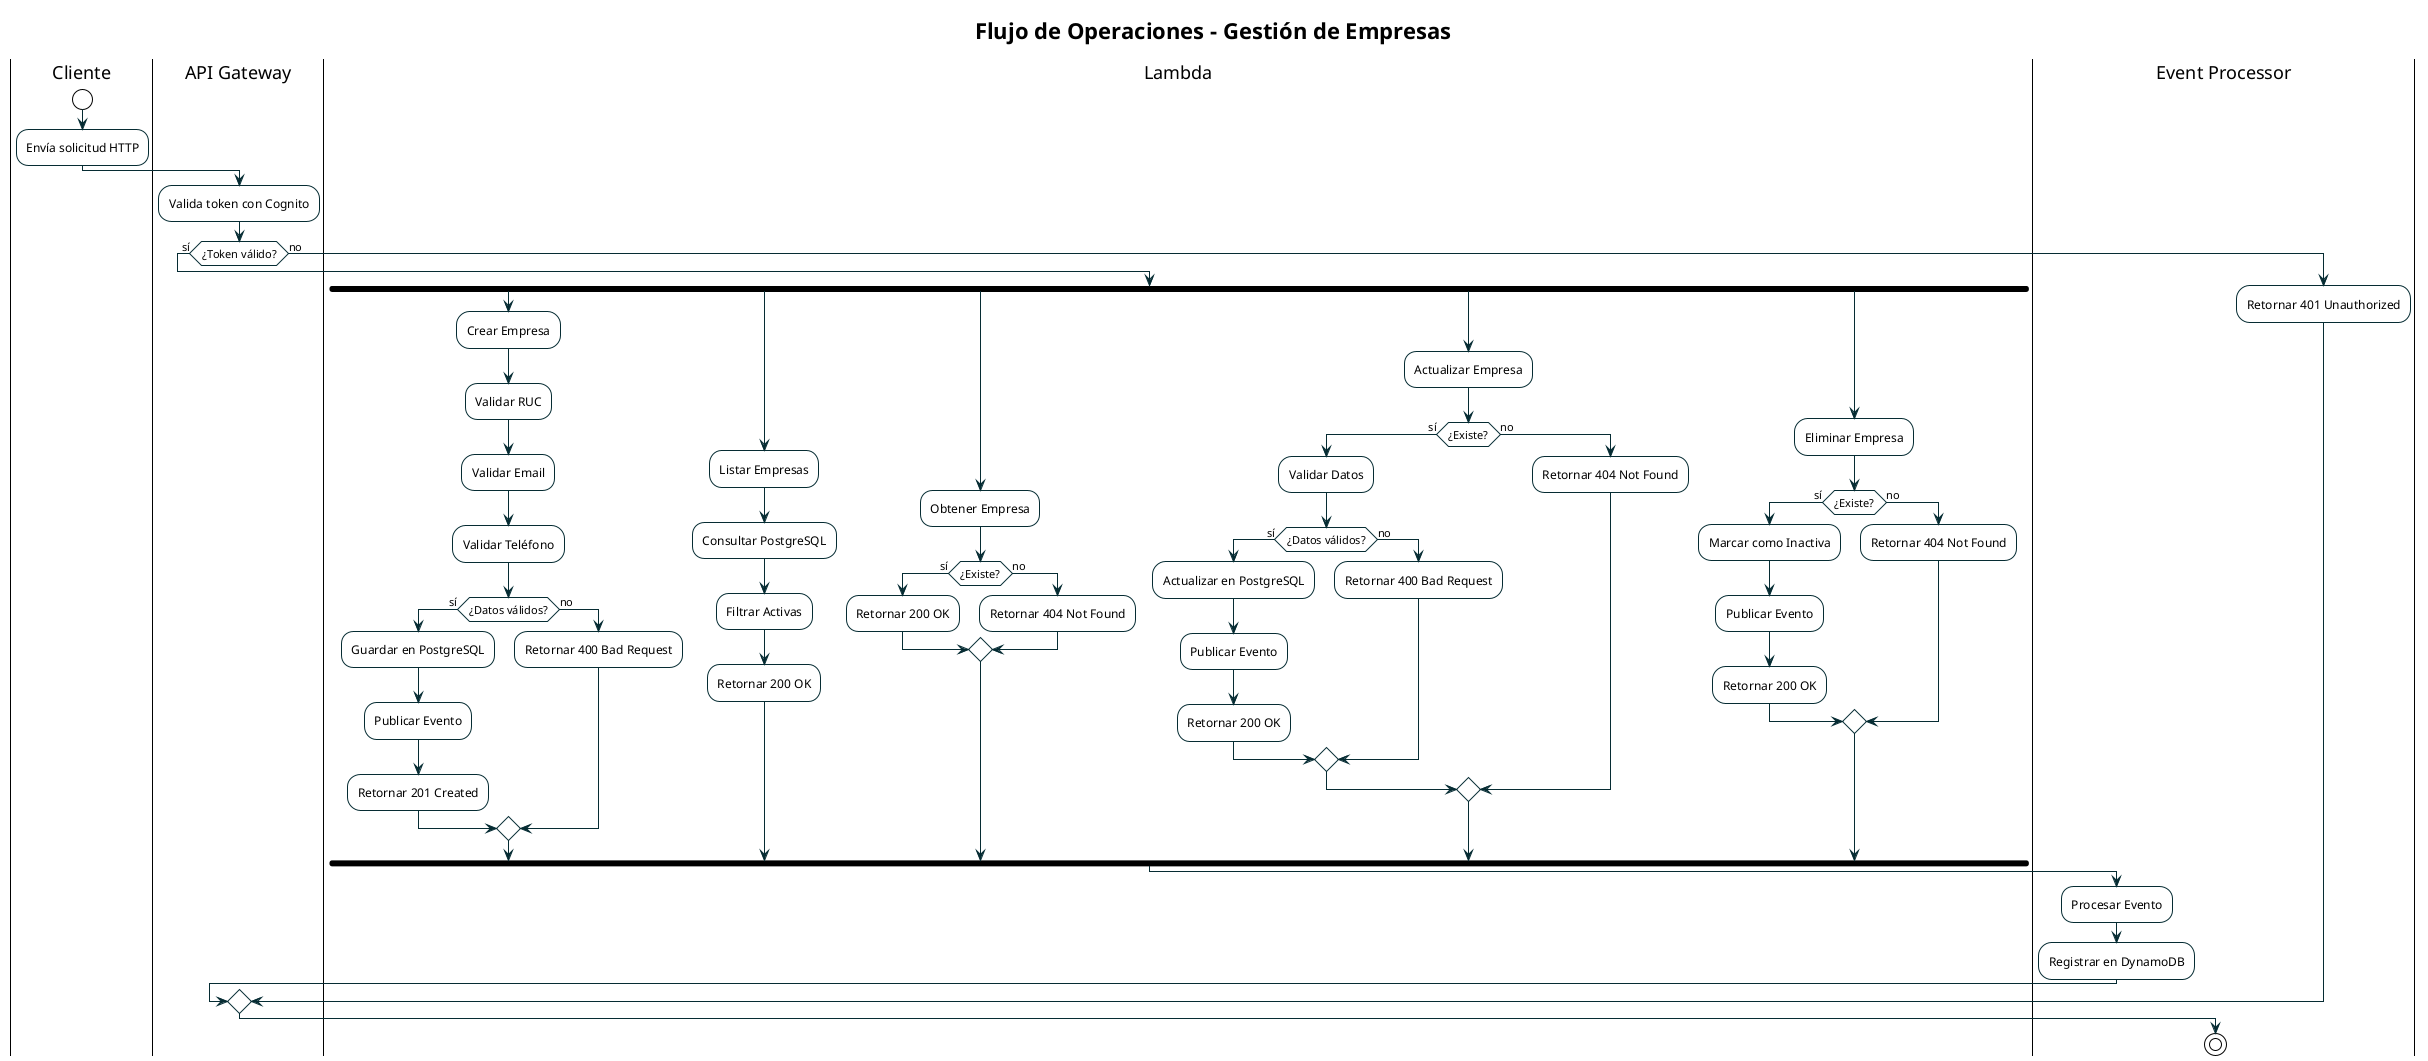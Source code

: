 @startuml Flujo de Operaciones
!theme plain
skinparam backgroundColor white
skinparam ArrowColor #062c33
skinparam ActivityBorderColor #062c33
skinparam ActivityBackgroundColor #ffffff

title Flujo de Operaciones - Gestión de Empresas

|Cliente|
start
:Envía solicitud HTTP;
|API Gateway|
:Valida token con Cognito;

if (¿Token válido?) then (sí)
  |Lambda|
  fork
    :Crear Empresa;
    :Validar RUC;
    :Validar Email;
    :Validar Teléfono;
    if (¿Datos válidos?) then (sí)
      :Guardar en PostgreSQL;
      :Publicar Evento;
      :Retornar 201 Created;
    else (no)
      :Retornar 400 Bad Request;
    endif
  fork again
    :Listar Empresas;
    :Consultar PostgreSQL;
    :Filtrar Activas;
    :Retornar 200 OK;
  fork again
    :Obtener Empresa;
    if (¿Existe?) then (sí)
      :Retornar 200 OK;
    else (no)
      :Retornar 404 Not Found;
    endif
  fork again
    :Actualizar Empresa;
    if (¿Existe?) then (sí)
      :Validar Datos;
      if (¿Datos válidos?) then (sí)
        :Actualizar en PostgreSQL;
        :Publicar Evento;
        :Retornar 200 OK;
      else (no)
        :Retornar 400 Bad Request;
      endif
    else (no)
      :Retornar 404 Not Found;
    endif
  fork again
    :Eliminar Empresa;
    if (¿Existe?) then (sí)
      :Marcar como Inactiva;
      :Publicar Evento;
      :Retornar 200 OK;
    else (no)
      :Retornar 404 Not Found;
    endif
  end fork
  |Event Processor|
  :Procesar Evento;
  :Registrar en DynamoDB;
else (no)
  :Retornar 401 Unauthorized;
endif

stop
@enduml
